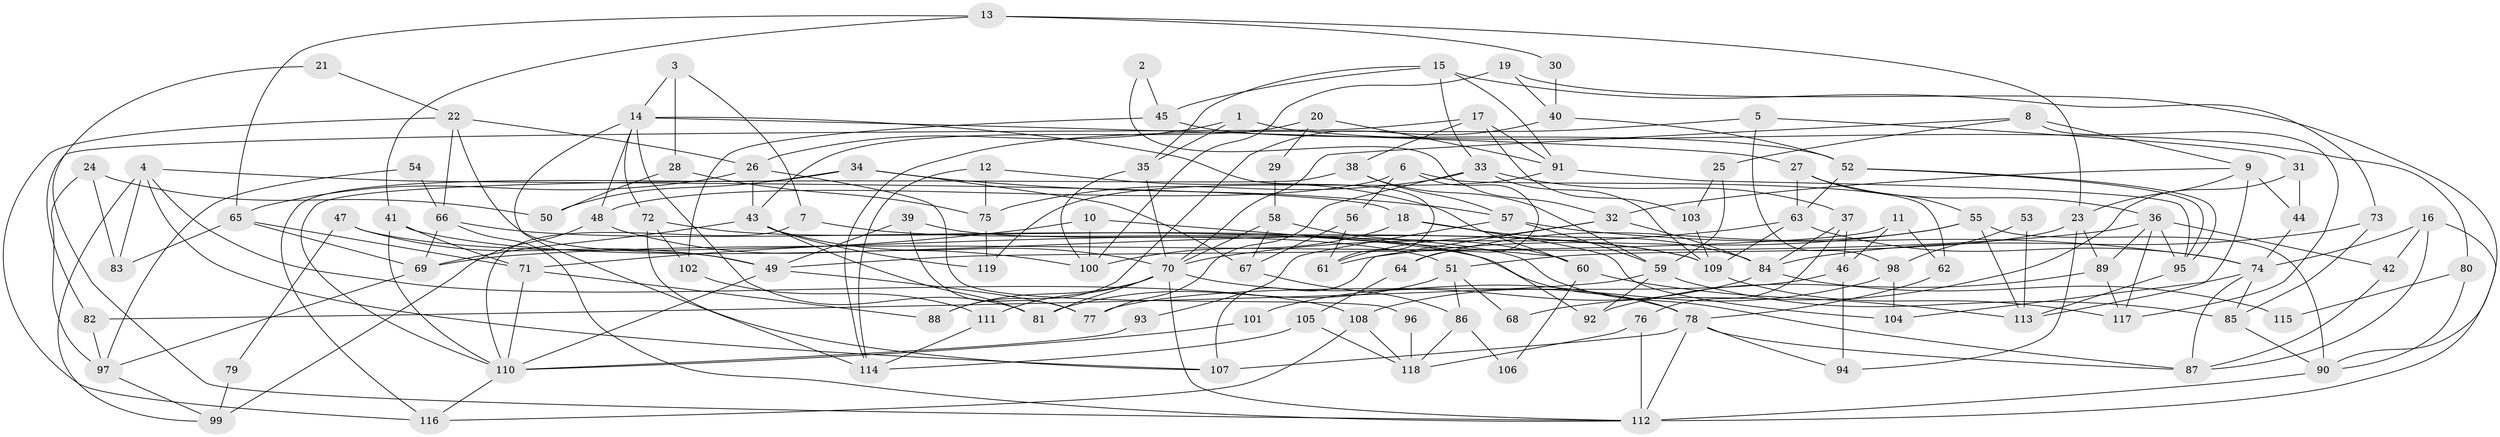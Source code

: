 // coarse degree distribution, {5: 0.15492957746478872, 14: 0.014084507042253521, 15: 0.014084507042253521, 10: 0.056338028169014086, 7: 0.028169014084507043, 3: 0.2535211267605634, 6: 0.1267605633802817, 4: 0.1267605633802817, 2: 0.14084507042253522, 8: 0.04225352112676056, 12: 0.014084507042253521, 11: 0.028169014084507043}
// Generated by graph-tools (version 1.1) at 2025/18/03/04/25 18:18:38]
// undirected, 119 vertices, 238 edges
graph export_dot {
graph [start="1"]
  node [color=gray90,style=filled];
  1;
  2;
  3;
  4;
  5;
  6;
  7;
  8;
  9;
  10;
  11;
  12;
  13;
  14;
  15;
  16;
  17;
  18;
  19;
  20;
  21;
  22;
  23;
  24;
  25;
  26;
  27;
  28;
  29;
  30;
  31;
  32;
  33;
  34;
  35;
  36;
  37;
  38;
  39;
  40;
  41;
  42;
  43;
  44;
  45;
  46;
  47;
  48;
  49;
  50;
  51;
  52;
  53;
  54;
  55;
  56;
  57;
  58;
  59;
  60;
  61;
  62;
  63;
  64;
  65;
  66;
  67;
  68;
  69;
  70;
  71;
  72;
  73;
  74;
  75;
  76;
  77;
  78;
  79;
  80;
  81;
  82;
  83;
  84;
  85;
  86;
  87;
  88;
  89;
  90;
  91;
  92;
  93;
  94;
  95;
  96;
  97;
  98;
  99;
  100;
  101;
  102;
  103;
  104;
  105;
  106;
  107;
  108;
  109;
  110;
  111;
  112;
  113;
  114;
  115;
  116;
  117;
  118;
  119;
  1 -- 26;
  1 -- 35;
  1 -- 80;
  2 -- 32;
  2 -- 45;
  3 -- 14;
  3 -- 7;
  3 -- 28;
  4 -- 99;
  4 -- 107;
  4 -- 18;
  4 -- 83;
  4 -- 108;
  5 -- 98;
  5 -- 114;
  5 -- 31;
  6 -- 62;
  6 -- 64;
  6 -- 48;
  6 -- 56;
  7 -- 110;
  7 -- 109;
  8 -- 70;
  8 -- 25;
  8 -- 9;
  8 -- 117;
  9 -- 32;
  9 -- 23;
  9 -- 44;
  9 -- 113;
  10 -- 100;
  10 -- 71;
  10 -- 60;
  11 -- 49;
  11 -- 46;
  11 -- 62;
  12 -- 60;
  12 -- 114;
  12 -- 75;
  13 -- 23;
  13 -- 65;
  13 -- 30;
  13 -- 41;
  14 -- 27;
  14 -- 61;
  14 -- 48;
  14 -- 72;
  14 -- 81;
  14 -- 114;
  15 -- 33;
  15 -- 35;
  15 -- 45;
  15 -- 73;
  15 -- 91;
  16 -- 87;
  16 -- 112;
  16 -- 42;
  16 -- 74;
  17 -- 91;
  17 -- 38;
  17 -- 82;
  17 -- 103;
  18 -- 100;
  18 -- 84;
  18 -- 104;
  19 -- 90;
  19 -- 40;
  19 -- 100;
  20 -- 91;
  20 -- 43;
  20 -- 29;
  21 -- 22;
  21 -- 112;
  22 -- 66;
  22 -- 116;
  22 -- 26;
  22 -- 49;
  23 -- 89;
  23 -- 51;
  23 -- 94;
  24 -- 83;
  24 -- 97;
  24 -- 50;
  25 -- 103;
  25 -- 59;
  26 -- 43;
  26 -- 65;
  26 -- 96;
  27 -- 36;
  27 -- 63;
  27 -- 55;
  28 -- 75;
  28 -- 50;
  29 -- 58;
  30 -- 40;
  31 -- 44;
  31 -- 68;
  32 -- 84;
  32 -- 107;
  32 -- 61;
  33 -- 75;
  33 -- 109;
  33 -- 37;
  33 -- 77;
  34 -- 50;
  34 -- 57;
  34 -- 67;
  34 -- 116;
  35 -- 100;
  35 -- 70;
  36 -- 95;
  36 -- 42;
  36 -- 69;
  36 -- 89;
  36 -- 117;
  37 -- 84;
  37 -- 46;
  37 -- 76;
  38 -- 110;
  38 -- 57;
  38 -- 59;
  39 -- 77;
  39 -- 49;
  39 -- 87;
  40 -- 88;
  40 -- 52;
  41 -- 71;
  41 -- 109;
  41 -- 110;
  42 -- 87;
  43 -- 81;
  43 -- 70;
  43 -- 69;
  43 -- 119;
  44 -- 74;
  45 -- 52;
  45 -- 102;
  46 -- 94;
  46 -- 77;
  47 -- 51;
  47 -- 49;
  47 -- 79;
  48 -- 99;
  48 -- 100;
  49 -- 77;
  49 -- 110;
  51 -- 86;
  51 -- 68;
  51 -- 81;
  52 -- 95;
  52 -- 95;
  52 -- 63;
  53 -- 113;
  53 -- 98;
  54 -- 66;
  54 -- 97;
  55 -- 113;
  55 -- 61;
  55 -- 64;
  55 -- 90;
  56 -- 61;
  56 -- 67;
  57 -- 59;
  57 -- 74;
  57 -- 93;
  58 -- 70;
  58 -- 67;
  58 -- 60;
  59 -- 85;
  59 -- 82;
  59 -- 92;
  60 -- 106;
  60 -- 113;
  62 -- 78;
  63 -- 109;
  63 -- 70;
  63 -- 74;
  64 -- 105;
  65 -- 69;
  65 -- 71;
  65 -- 83;
  66 -- 78;
  66 -- 69;
  66 -- 112;
  67 -- 86;
  69 -- 97;
  70 -- 112;
  70 -- 81;
  70 -- 78;
  70 -- 88;
  70 -- 111;
  71 -- 110;
  71 -- 88;
  72 -- 92;
  72 -- 102;
  72 -- 107;
  73 -- 85;
  73 -- 84;
  74 -- 85;
  74 -- 87;
  74 -- 104;
  75 -- 119;
  76 -- 112;
  76 -- 118;
  78 -- 87;
  78 -- 94;
  78 -- 107;
  78 -- 112;
  79 -- 99;
  80 -- 90;
  80 -- 115;
  82 -- 97;
  84 -- 101;
  84 -- 115;
  85 -- 90;
  86 -- 118;
  86 -- 106;
  89 -- 117;
  89 -- 92;
  90 -- 112;
  91 -- 95;
  91 -- 119;
  93 -- 110;
  95 -- 113;
  96 -- 118;
  97 -- 99;
  98 -- 104;
  98 -- 108;
  101 -- 110;
  102 -- 111;
  103 -- 109;
  105 -- 114;
  105 -- 118;
  108 -- 116;
  108 -- 118;
  109 -- 117;
  110 -- 116;
  111 -- 114;
}
